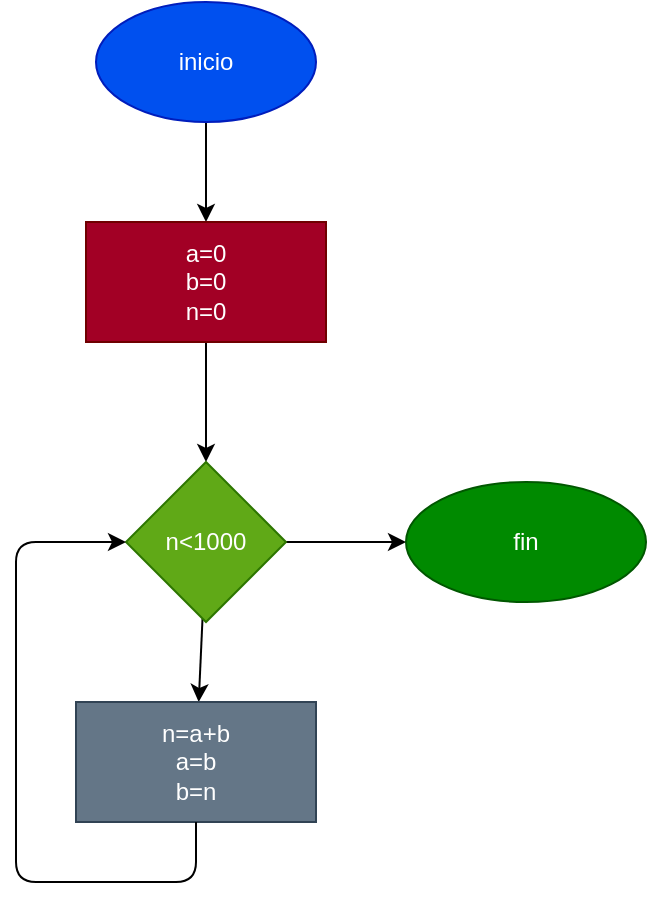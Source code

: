 <mxfile>
    <diagram id="0SP4xpXdn3pDV2-uTZcL" name="Página-1">
        <mxGraphModel dx="595" dy="478" grid="1" gridSize="10" guides="1" tooltips="1" connect="1" arrows="1" fold="1" page="1" pageScale="1" pageWidth="827" pageHeight="1169" math="0" shadow="0">
            <root>
                <mxCell id="0"/>
                <mxCell id="1" parent="0"/>
                <mxCell id="4" value="" style="edgeStyle=none;html=1;" edge="1" parent="1" source="2" target="3">
                    <mxGeometry relative="1" as="geometry"/>
                </mxCell>
                <mxCell id="2" value="inicio" style="ellipse;whiteSpace=wrap;html=1;fillColor=#0050ef;fontColor=#ffffff;strokeColor=#001DBC;" vertex="1" parent="1">
                    <mxGeometry x="240" y="10" width="110" height="60" as="geometry"/>
                </mxCell>
                <mxCell id="6" value="" style="edgeStyle=none;html=1;" edge="1" parent="1" source="3" target="5">
                    <mxGeometry relative="1" as="geometry"/>
                </mxCell>
                <mxCell id="3" value="a=0&lt;br&gt;b=0&lt;br&gt;n=0" style="whiteSpace=wrap;html=1;fillColor=#a20025;fontColor=#ffffff;strokeColor=#6F0000;" vertex="1" parent="1">
                    <mxGeometry x="235" y="120" width="120" height="60" as="geometry"/>
                </mxCell>
                <mxCell id="8" value="" style="edgeStyle=none;html=1;" edge="1" parent="1" source="5" target="7">
                    <mxGeometry relative="1" as="geometry"/>
                </mxCell>
                <mxCell id="13" value="" style="edgeStyle=none;html=1;" edge="1" parent="1" source="5" target="12">
                    <mxGeometry relative="1" as="geometry"/>
                </mxCell>
                <mxCell id="5" value="n&amp;lt;1000" style="rhombus;whiteSpace=wrap;html=1;fillColor=#60a917;fontColor=#ffffff;strokeColor=#2D7600;" vertex="1" parent="1">
                    <mxGeometry x="255" y="240" width="80" height="80" as="geometry"/>
                </mxCell>
                <mxCell id="7" value="n=a+b&lt;br&gt;a=b&lt;br&gt;b=n" style="whiteSpace=wrap;html=1;fillColor=#647687;fontColor=#ffffff;strokeColor=#314354;" vertex="1" parent="1">
                    <mxGeometry x="230" y="360" width="120" height="60" as="geometry"/>
                </mxCell>
                <mxCell id="9" value="" style="endArrow=classic;html=1;exitX=0.5;exitY=1;exitDx=0;exitDy=0;entryX=0;entryY=0.5;entryDx=0;entryDy=0;" edge="1" parent="1" source="7" target="5">
                    <mxGeometry width="50" height="50" relative="1" as="geometry">
                        <mxPoint x="280" y="230" as="sourcePoint"/>
                        <mxPoint x="330" y="180" as="targetPoint"/>
                        <Array as="points">
                            <mxPoint x="290" y="450"/>
                            <mxPoint x="200" y="450"/>
                            <mxPoint x="200" y="360"/>
                            <mxPoint x="200" y="280"/>
                        </Array>
                    </mxGeometry>
                </mxCell>
                <mxCell id="12" value="fin" style="ellipse;whiteSpace=wrap;html=1;fillColor=#008a00;fontColor=#ffffff;strokeColor=#005700;" vertex="1" parent="1">
                    <mxGeometry x="395" y="250" width="120" height="60" as="geometry"/>
                </mxCell>
            </root>
        </mxGraphModel>
    </diagram>
</mxfile>